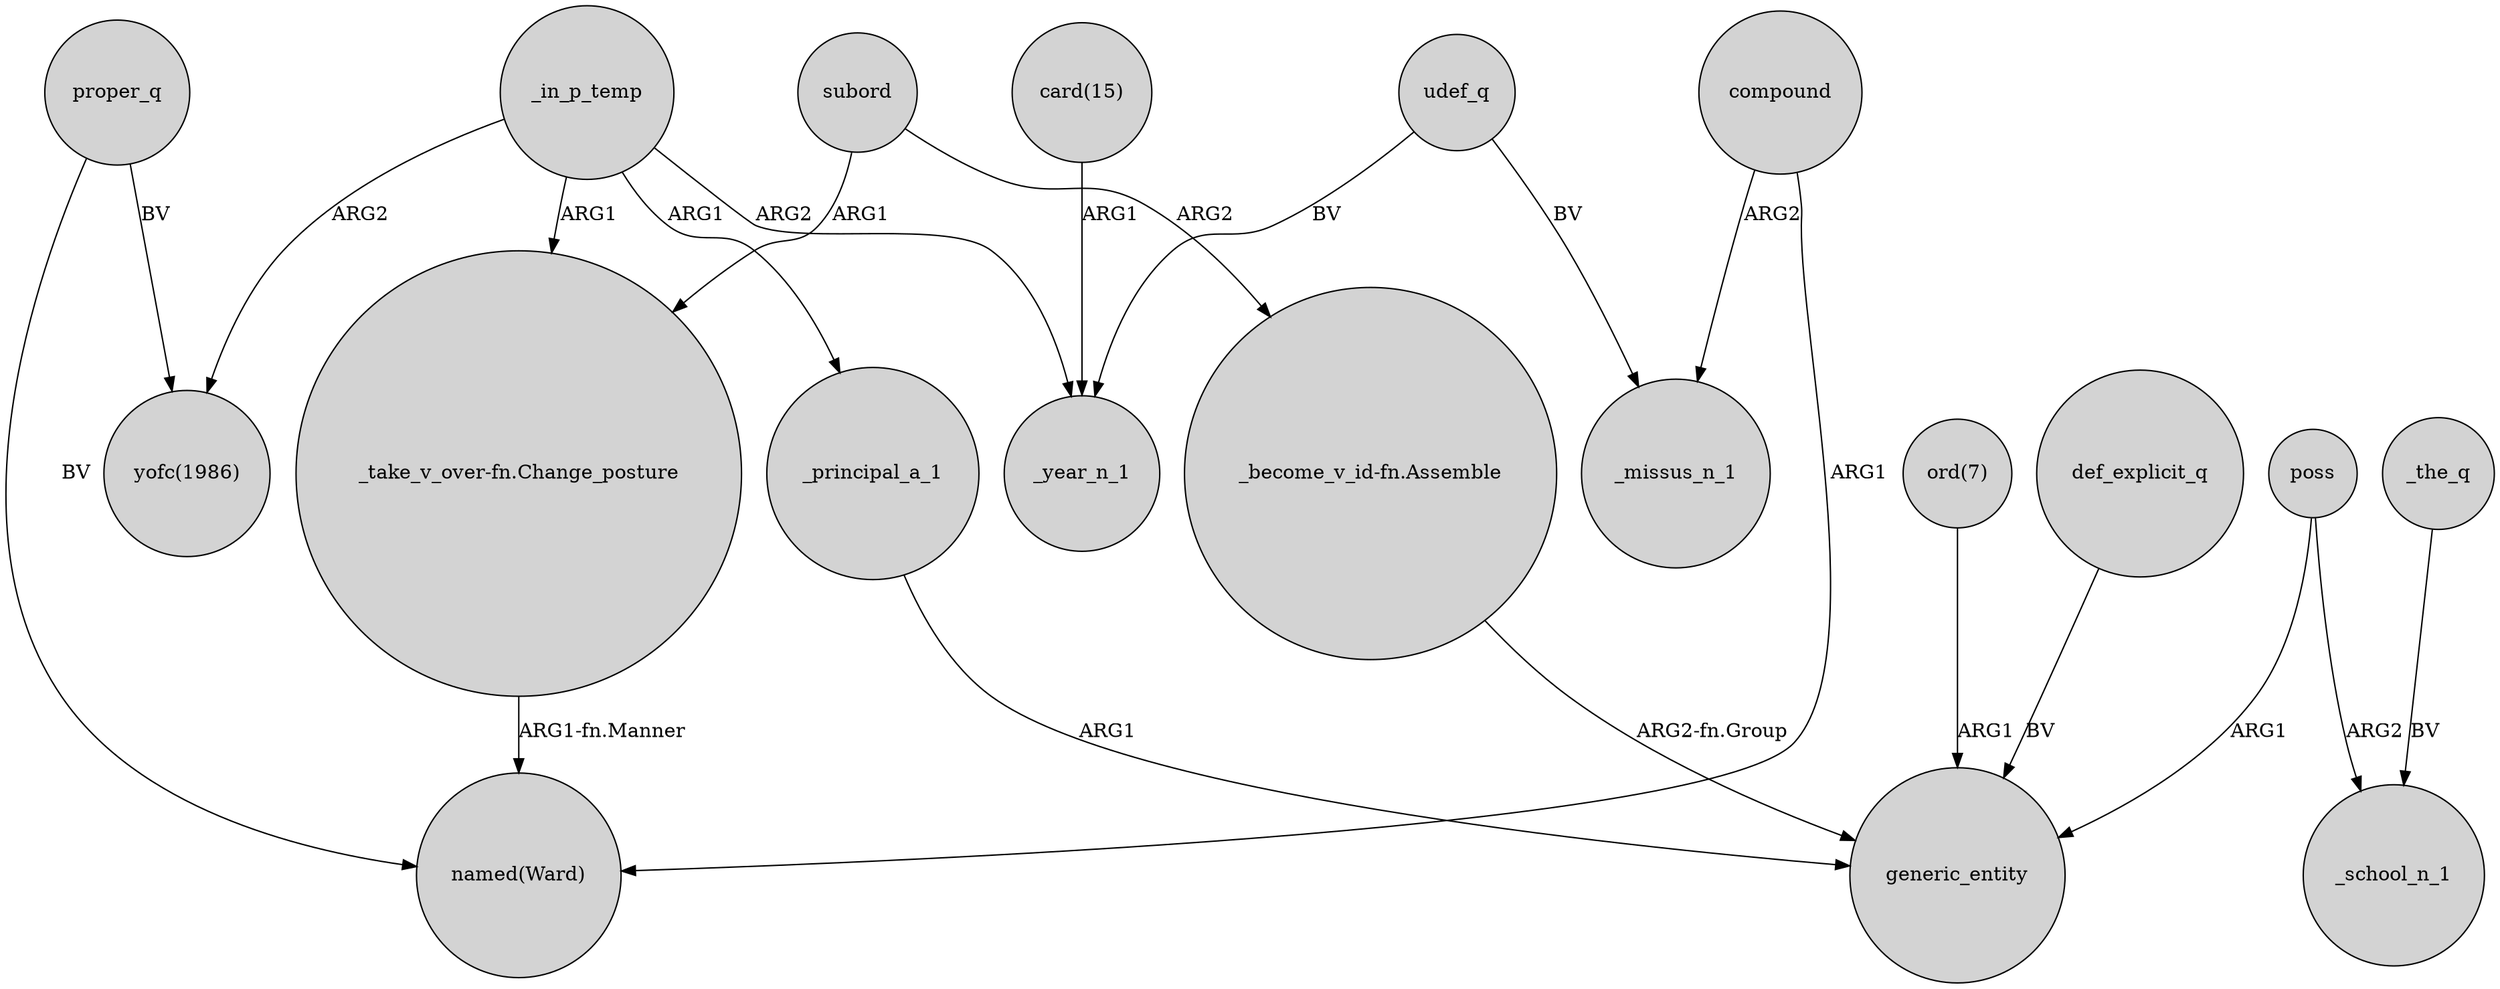 digraph {
	node [shape=circle style=filled]
	"_take_v_over-fn.Change_posture" -> "named(Ward)" [label="ARG1-fn.Manner"]
	proper_q -> "yofc(1986)" [label=BV]
	_the_q -> _school_n_1 [label=BV]
	_in_p_temp -> "_take_v_over-fn.Change_posture" [label=ARG1]
	proper_q -> "named(Ward)" [label=BV]
	compound -> _missus_n_1 [label=ARG2]
	_in_p_temp -> _year_n_1 [label=ARG2]
	compound -> "named(Ward)" [label=ARG1]
	"ord(7)" -> generic_entity [label=ARG1]
	"_become_v_id-fn.Assemble" -> generic_entity [label="ARG2-fn.Group"]
	udef_q -> _year_n_1 [label=BV]
	def_explicit_q -> generic_entity [label=BV]
	"card(15)" -> _year_n_1 [label=ARG1]
	poss -> _school_n_1 [label=ARG2]
	subord -> "_become_v_id-fn.Assemble" [label=ARG2]
	_in_p_temp -> _principal_a_1 [label=ARG1]
	poss -> generic_entity [label=ARG1]
	udef_q -> _missus_n_1 [label=BV]
	_principal_a_1 -> generic_entity [label=ARG1]
	_in_p_temp -> "yofc(1986)" [label=ARG2]
	subord -> "_take_v_over-fn.Change_posture" [label=ARG1]
}
